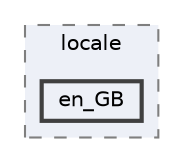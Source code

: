 digraph "C:/Users/LukeMabie/documents/Development/Password_Saver_Using_Django-master/venv/Lib/site-packages/django/conf/locale/en_GB"
{
 // LATEX_PDF_SIZE
  bgcolor="transparent";
  edge [fontname=Helvetica,fontsize=10,labelfontname=Helvetica,labelfontsize=10];
  node [fontname=Helvetica,fontsize=10,shape=box,height=0.2,width=0.4];
  compound=true
  subgraph clusterdir_6ae4708f427b9ff73e5313b131df1071 {
    graph [ bgcolor="#edf0f7", pencolor="grey50", label="locale", fontname=Helvetica,fontsize=10 style="filled,dashed", URL="dir_6ae4708f427b9ff73e5313b131df1071.html",tooltip=""]
  dir_e7a6654807b714d4943ddcc6b7563bb6 [label="en_GB", fillcolor="#edf0f7", color="grey25", style="filled,bold", URL="dir_e7a6654807b714d4943ddcc6b7563bb6.html",tooltip=""];
  }
}
